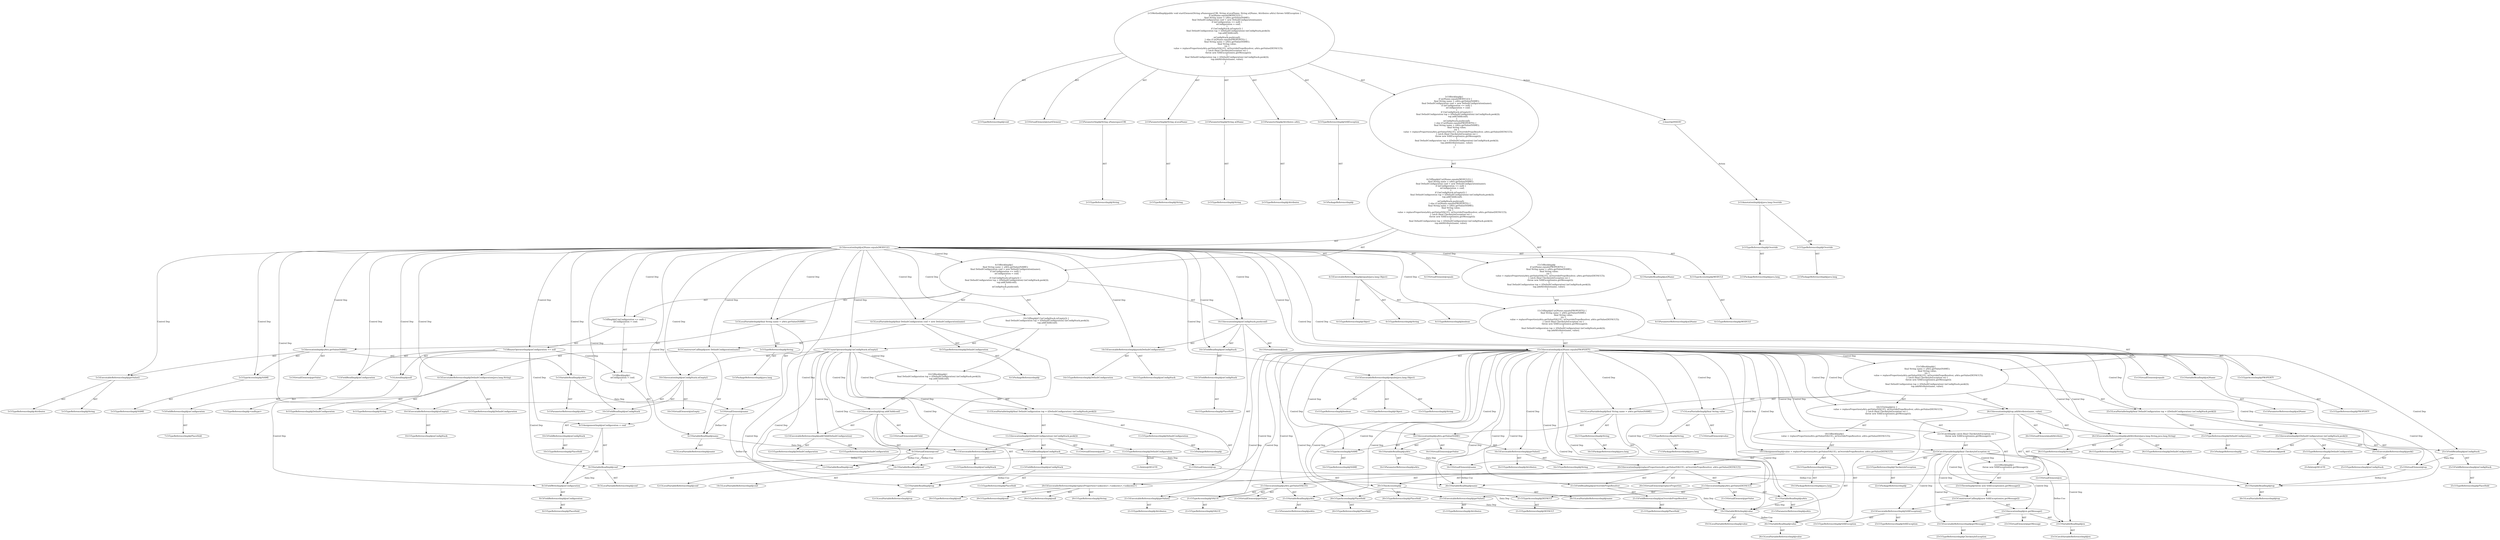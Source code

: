 digraph "startElement#?,String,String,String,Attributes" {
0 [label="2:CtTypeReferenceImpl@void" shape=ellipse]
1 [label="2:CtVirtualElement@startElement" shape=ellipse]
2 [label="2:CtParameterImpl@String aNamespaceURI" shape=ellipse]
3 [label="2:CtTypeReferenceImpl@String" shape=ellipse]
4 [label="2:CtParameterImpl@String aLocalName" shape=ellipse]
5 [label="2:CtTypeReferenceImpl@String" shape=ellipse]
6 [label="2:CtParameterImpl@String aQName" shape=ellipse]
7 [label="2:CtTypeReferenceImpl@String" shape=ellipse]
8 [label="2:CtParameterImpl@Attributes aAtts" shape=ellipse]
9 [label="2:CtTypeReferenceImpl@Attributes" shape=ellipse]
10 [label="3:CtTypeReferenceImpl@SAXException" shape=ellipse]
11 [label="3:CtPackageReferenceImpl@" shape=ellipse]
12 [label="4:CtExecutableReferenceImpl@equals(java.lang.Object)" shape=ellipse]
13 [label="4:CtTypeReferenceImpl@String" shape=ellipse]
14 [label="4:CtTypeReferenceImpl@boolean" shape=ellipse]
15 [label="4:CtTypeReferenceImpl@Object" shape=ellipse]
16 [label="4:CtVirtualElement@equals" shape=ellipse]
17 [label="4:CtVariableReadImpl@aQName" shape=ellipse]
18 [label="4:CtParameterReferenceImpl@aQName" shape=ellipse]
19 [label="4:CtTypeAccessImpl@MODULE" shape=ellipse]
20 [label="4:CtTypeReferenceImpl@MODULE" shape=ellipse]
21 [label="4:CtInvocationImpl@aQName.equals(MODULE)" shape=ellipse]
22 [label="5:CtTypeReferenceImpl@String" shape=ellipse]
23 [label="5:CtPackageReferenceImpl@java.lang" shape=ellipse]
24 [label="5:CtExecutableReferenceImpl@getValue()" shape=ellipse]
25 [label="5:CtTypeReferenceImpl@Attributes" shape=ellipse]
26 [label="5:CtTypeReferenceImpl@String" shape=ellipse]
27 [label="5:CtVirtualElement@getValue" shape=ellipse]
28 [label="5:CtVariableReadImpl@aAtts" shape=ellipse]
29 [label="5:CtParameterReferenceImpl@aAtts" shape=ellipse]
30 [label="5:CtTypeAccessImpl@NAME" shape=ellipse]
31 [label="5:CtTypeReferenceImpl@NAME" shape=ellipse]
32 [label="5:CtInvocationImpl@aAtts.getValue(NAME)" shape=ellipse]
33 [label="5:CtVirtualElement@name" shape=ellipse]
34 [label="5:CtLocalVariableImpl@final String name = aAtts.getValue(NAME)" shape=ellipse]
35 [label="6:CtTypeReferenceImpl@DefaultConfiguration" shape=ellipse]
36 [label="6:CtPackageReferenceImpl@" shape=ellipse]
37 [label="6:CtExecutableReferenceImpl@DefaultConfiguration(java.lang.String)" shape=ellipse]
38 [label="6:CtTypeReferenceImpl@DefaultConfiguration" shape=ellipse]
39 [label="6:CtTypeReferenceImpl@DefaultConfiguration" shape=ellipse]
40 [label="6:CtTypeReferenceImpl@String" shape=ellipse]
41 [label="6:CtVariableReadImpl@name" shape=ellipse]
42 [label="6:CtLocalVariableReferenceImpl@name" shape=ellipse]
43 [label="6:CtConstructorCallImpl@new DefaultConfiguration(name)" shape=ellipse]
44 [label="6:CtVirtualElement@conf" shape=ellipse]
45 [label="6:CtLocalVariableImpl@final DefaultConfiguration conf = new DefaultConfiguration(name)" shape=ellipse]
46 [label="7:CtFieldReferenceImpl@mConfiguration" shape=ellipse]
47 [label="7:CtTypeReferenceImpl@PlaceHold" shape=ellipse]
48 [label="7:CtFieldReadImpl@mConfiguration" shape=ellipse]
49 [label="7:CtLiteralImpl@null" shape=ellipse]
50 [label="7:CtTypeReferenceImpl@<nulltype>" shape=ellipse]
51 [label="7:CtBinaryOperatorImpl@mConfiguration == null" shape=ellipse]
52 [label="8:CtFieldReferenceImpl@mConfiguration" shape=ellipse]
53 [label="8:CtTypeReferenceImpl@PlaceHold" shape=ellipse]
54 [label="8:CtFieldWriteImpl@mConfiguration" shape=ellipse]
55 [label="8:CtVariableReadImpl@conf" shape=ellipse]
56 [label="8:CtLocalVariableReferenceImpl@conf" shape=ellipse]
57 [label="8:CtAssignmentImpl@mConfiguration = conf" shape=ellipse]
58 [label="7:CtBlockImpl@\{
    mConfiguration = conf;
\}" shape=ellipse]
59 [label="7:CtIfImpl@if (mConfiguration == null) \{
    mConfiguration = conf;
\}" shape=ellipse]
60 [label="10:CtExecutableReferenceImpl@isEmpty()" shape=ellipse]
61 [label="10:CtTypeReferenceImpl@mConfigStack" shape=ellipse]
62 [label="10:CtVirtualElement@isEmpty" shape=ellipse]
63 [label="10:CtFieldReferenceImpl@mConfigStack" shape=ellipse]
64 [label="10:CtTypeReferenceImpl@PlaceHold" shape=ellipse]
65 [label="10:CtFieldReadImpl@mConfigStack" shape=ellipse]
66 [label="10:CtInvocationImpl@mConfigStack.isEmpty()" shape=ellipse]
67 [label="10:CtUnaryOperatorImpl@!mConfigStack.isEmpty()" shape=ellipse]
68 [label="11:CtTypeReferenceImpl@DefaultConfiguration" shape=ellipse]
69 [label="11:CtPackageReferenceImpl@" shape=ellipse]
70 [label="11:CtExecutableReferenceImpl@peek()" shape=ellipse]
71 [label="11:CtTypeReferenceImpl@mConfigStack" shape=ellipse]
72 [label="11:CtVirtualElement@peek" shape=ellipse]
73 [label="11:CtFieldReferenceImpl@mConfigStack" shape=ellipse]
74 [label="11:CtTypeReferenceImpl@PlaceHold" shape=ellipse]
75 [label="11:CtFieldReadImpl@mConfigStack" shape=ellipse]
76 [label="11:CtInvocationImpl@((DefaultConfiguration) (mConfigStack.peek()))" shape=ellipse]
77 [label="11:CtTypeReferenceImpl@DefaultConfiguration" shape=ellipse]
78 [label="11:CtVirtualElement@top" shape=ellipse]
79 [label="11:CtLocalVariableImpl@final DefaultConfiguration top = ((DefaultConfiguration) (mConfigStack.peek()))" shape=ellipse]
80 [label="12:CtExecutableReferenceImpl@addChild(DefaultConfiguration)" shape=ellipse]
81 [label="12:CtTypeReferenceImpl@DefaultConfiguration" shape=ellipse]
82 [label="12:CtTypeReferenceImpl@DefaultConfiguration" shape=ellipse]
83 [label="12:CtVirtualElement@addChild" shape=ellipse]
84 [label="12:CtVariableReadImpl@top" shape=ellipse]
85 [label="12:CtLocalVariableReferenceImpl@top" shape=ellipse]
86 [label="12:CtVariableReadImpl@conf" shape=ellipse]
87 [label="12:CtLocalVariableReferenceImpl@conf" shape=ellipse]
88 [label="12:CtInvocationImpl@top.addChild(conf)" shape=ellipse]
89 [label="10:CtBlockImpl@\{
    final DefaultConfiguration top = ((DefaultConfiguration) (mConfigStack.peek()));
    top.addChild(conf);
\}" shape=ellipse]
90 [label="10:CtIfImpl@if (!mConfigStack.isEmpty()) \{
    final DefaultConfiguration top = ((DefaultConfiguration) (mConfigStack.peek()));
    top.addChild(conf);
\}" shape=ellipse]
91 [label="14:CtExecutableReferenceImpl@push(DefaultConfiguration)" shape=ellipse]
92 [label="14:CtTypeReferenceImpl@mConfigStack" shape=ellipse]
93 [label="14:CtTypeReferenceImpl@DefaultConfiguration" shape=ellipse]
94 [label="14:CtVirtualElement@push" shape=ellipse]
95 [label="14:CtFieldReferenceImpl@mConfigStack" shape=ellipse]
96 [label="14:CtTypeReferenceImpl@PlaceHold" shape=ellipse]
97 [label="14:CtFieldReadImpl@mConfigStack" shape=ellipse]
98 [label="14:CtVariableReadImpl@conf" shape=ellipse]
99 [label="14:CtLocalVariableReferenceImpl@conf" shape=ellipse]
100 [label="14:CtInvocationImpl@mConfigStack.push(conf)" shape=ellipse]
101 [label="4:CtBlockImpl@\{
    final String name = aAtts.getValue(NAME);
    final DefaultConfiguration conf = new DefaultConfiguration(name);
    if (mConfiguration == null) \{
        mConfiguration = conf;
    \}
    if (!mConfigStack.isEmpty()) \{
        final DefaultConfiguration top = ((DefaultConfiguration) (mConfigStack.peek()));
        top.addChild(conf);
    \}
    mConfigStack.push(conf);
\}" shape=ellipse]
102 [label="15:CtExecutableReferenceImpl@equals(java.lang.Object)" shape=ellipse]
103 [label="15:CtTypeReferenceImpl@String" shape=ellipse]
104 [label="15:CtTypeReferenceImpl@boolean" shape=ellipse]
105 [label="15:CtTypeReferenceImpl@Object" shape=ellipse]
106 [label="15:CtVirtualElement@equals" shape=ellipse]
107 [label="15:CtVariableReadImpl@aQName" shape=ellipse]
108 [label="15:CtParameterReferenceImpl@aQName" shape=ellipse]
109 [label="15:CtTypeAccessImpl@PROPERTY" shape=ellipse]
110 [label="15:CtTypeReferenceImpl@PROPERTY" shape=ellipse]
111 [label="15:CtInvocationImpl@aQName.equals(PROPERTY)" shape=ellipse]
112 [label="16:CtTypeReferenceImpl@String" shape=ellipse]
113 [label="16:CtPackageReferenceImpl@java.lang" shape=ellipse]
114 [label="16:CtExecutableReferenceImpl@getValue()" shape=ellipse]
115 [label="16:CtTypeReferenceImpl@Attributes" shape=ellipse]
116 [label="16:CtTypeReferenceImpl@String" shape=ellipse]
117 [label="16:CtVirtualElement@getValue" shape=ellipse]
118 [label="16:CtVariableReadImpl@aAtts" shape=ellipse]
119 [label="16:CtParameterReferenceImpl@aAtts" shape=ellipse]
120 [label="16:CtTypeAccessImpl@NAME" shape=ellipse]
121 [label="16:CtTypeReferenceImpl@NAME" shape=ellipse]
122 [label="16:CtInvocationImpl@aAtts.getValue(NAME)" shape=ellipse]
123 [label="16:CtVirtualElement@name" shape=ellipse]
124 [label="16:CtLocalVariableImpl@final String name = aAtts.getValue(NAME)" shape=ellipse]
125 [label="17:CtTypeReferenceImpl@String" shape=ellipse]
126 [label="17:CtPackageReferenceImpl@java.lang" shape=ellipse]
127 [label="17:CtVirtualElement@value" shape=ellipse]
128 [label="17:CtLocalVariableImpl@final String value" shape=ellipse]
129 [label="19:CtVariableWriteImpl@value" shape=ellipse]
130 [label="19:CtLocalVariableReferenceImpl@value" shape=ellipse]
131 [label="20:CtExecutableReferenceImpl@replaceProperties(<unknown>,<unknown>,<unknown>)" shape=ellipse]
132 [label="20:CtTypeReferenceImpl@String" shape=ellipse]
133 [label="20:CtTypeReferenceImpl@null" shape=ellipse]
134 [label="20:CtTypeReferenceImpl@null" shape=ellipse]
135 [label="20:CtTypeReferenceImpl@null" shape=ellipse]
136 [label="20:CtVirtualElement@replaceProperties" shape=ellipse]
137 [label="20:CtTypeAccessImpl@PlaceHold" shape=ellipse]
138 [label="20:CtTypeReferenceImpl@PlaceHold" shape=ellipse]
139 [label="20:CtThisAccessImpl@" shape=ellipse]
140 [label="20:CtTypeReferenceImpl@PlaceHold" shape=ellipse]
141 [label="21:CtExecutableReferenceImpl@getValue()" shape=ellipse]
142 [label="21:CtTypeReferenceImpl@Attributes" shape=ellipse]
143 [label="21:CtVirtualElement@getValue" shape=ellipse]
144 [label="21:CtVariableReadImpl@aAtts" shape=ellipse]
145 [label="21:CtParameterReferenceImpl@aAtts" shape=ellipse]
146 [label="21:CtTypeAccessImpl@VALUE" shape=ellipse]
147 [label="21:CtTypeReferenceImpl@VALUE" shape=ellipse]
148 [label="21:CtInvocationImpl@aAtts.getValue(VALUE)" shape=ellipse]
149 [label="21:CtFieldReferenceImpl@mOverridePropsResolver" shape=ellipse]
150 [label="21:CtTypeReferenceImpl@PlaceHold" shape=ellipse]
151 [label="21:CtFieldReadImpl@mOverridePropsResolver" shape=ellipse]
152 [label="21:CtExecutableReferenceImpl@getValue()" shape=ellipse]
153 [label="21:CtTypeReferenceImpl@Attributes" shape=ellipse]
154 [label="21:CtVirtualElement@getValue" shape=ellipse]
155 [label="21:CtVariableReadImpl@aAtts" shape=ellipse]
156 [label="21:CtParameterReferenceImpl@aAtts" shape=ellipse]
157 [label="21:CtTypeAccessImpl@DEFAULT" shape=ellipse]
158 [label="21:CtTypeReferenceImpl@DEFAULT" shape=ellipse]
159 [label="21:CtInvocationImpl@aAtts.getValue(DEFAULT)" shape=ellipse]
160 [label="20:CtInvocationImpl@replaceProperties(aAtts.getValue(VALUE), mOverridePropsResolver, aAtts.getValue(DEFAULT))" shape=ellipse]
161 [label="19:CtTypeReferenceImpl@String" shape=ellipse]
162 [label="19:CtPackageReferenceImpl@java.lang" shape=ellipse]
163 [label="19:CtAssignmentImpl@value = replaceProperties(aAtts.getValue(VALUE), mOverridePropsResolver, aAtts.getValue(DEFAULT))" shape=ellipse]
164 [label="18:CtBlockImpl@\{
    value = replaceProperties(aAtts.getValue(VALUE), mOverridePropsResolver, aAtts.getValue(DEFAULT));
\}" shape=ellipse]
165 [label="22:CtVirtualElement@ex" shape=ellipse]
166 [label="22:CtTypeReferenceImpl@CheckstyleException" shape=ellipse]
167 [label="22:CtPackageReferenceImpl@" shape=ellipse]
168 [label="22:CtCatchVariableImpl@final CheckstyleException ex" shape=ellipse]
169 [label="23:CtExecutableReferenceImpl@SAXException()" shape=ellipse]
170 [label="23:CtTypeReferenceImpl@SAXException" shape=ellipse]
171 [label="23:CtTypeReferenceImpl@SAXException" shape=ellipse]
172 [label="23:CtExecutableReferenceImpl@getMessage()" shape=ellipse]
173 [label="23:CtTypeReferenceImpl@CheckstyleException" shape=ellipse]
174 [label="23:CtVirtualElement@getMessage" shape=ellipse]
175 [label="23:CtVariableReadImpl@ex" shape=ellipse]
176 [label="23:CtCatchVariableReferenceImpl@ex" shape=ellipse]
177 [label="23:CtInvocationImpl@ex.getMessage()" shape=ellipse]
178 [label="23:CtConstructorCallImpl@new SAXException(ex.getMessage())" shape=ellipse]
179 [label="23:CtThrowImpl@throw new SAXException(ex.getMessage())" shape=ellipse]
180 [label="22:CtBlockImpl@\{
    throw new SAXException(ex.getMessage());
\}" shape=ellipse]
181 [label="22:CtCatchImpl@ catch (final CheckstyleException ex) \{
    throw new SAXException(ex.getMessage());
\}" shape=ellipse]
182 [label="18:CtTryImpl@try \{
    value = replaceProperties(aAtts.getValue(VALUE), mOverridePropsResolver, aAtts.getValue(DEFAULT));
\} catch (final CheckstyleException ex) \{
    throw new SAXException(ex.getMessage());
\}" shape=ellipse]
183 [label="25:CtTypeReferenceImpl@DefaultConfiguration" shape=ellipse]
184 [label="25:CtPackageReferenceImpl@" shape=ellipse]
185 [label="25:CtExecutableReferenceImpl@peek()" shape=ellipse]
186 [label="25:CtTypeReferenceImpl@mConfigStack" shape=ellipse]
187 [label="25:CtVirtualElement@peek" shape=ellipse]
188 [label="25:CtFieldReferenceImpl@mConfigStack" shape=ellipse]
189 [label="25:CtTypeReferenceImpl@PlaceHold" shape=ellipse]
190 [label="25:CtFieldReadImpl@mConfigStack" shape=ellipse]
191 [label="25:CtInvocationImpl@((DefaultConfiguration) (mConfigStack.peek()))" shape=ellipse]
192 [label="25:CtTypeReferenceImpl@DefaultConfiguration" shape=ellipse]
193 [label="25:CtVirtualElement@top" shape=ellipse]
194 [label="25:CtLocalVariableImpl@final DefaultConfiguration top = ((DefaultConfiguration) (mConfigStack.peek()))" shape=ellipse]
195 [label="26:CtExecutableReferenceImpl@addAttribute(java.lang.String,java.lang.String)" shape=ellipse]
196 [label="26:CtTypeReferenceImpl@DefaultConfiguration" shape=ellipse]
197 [label="26:CtTypeReferenceImpl@String" shape=ellipse]
198 [label="26:CtTypeReferenceImpl@String" shape=ellipse]
199 [label="26:CtVirtualElement@addAttribute" shape=ellipse]
200 [label="26:CtVariableReadImpl@top" shape=ellipse]
201 [label="26:CtLocalVariableReferenceImpl@top" shape=ellipse]
202 [label="26:CtVariableReadImpl@name" shape=ellipse]
203 [label="26:CtLocalVariableReferenceImpl@name" shape=ellipse]
204 [label="26:CtVariableReadImpl@value" shape=ellipse]
205 [label="26:CtLocalVariableReferenceImpl@value" shape=ellipse]
206 [label="26:CtInvocationImpl@top.addAttribute(name, value)" shape=ellipse]
207 [label="15:CtBlockImpl@\{
    final String name = aAtts.getValue(NAME);
    final String value;
    try \{
        value = replaceProperties(aAtts.getValue(VALUE), mOverridePropsResolver, aAtts.getValue(DEFAULT));
    \} catch (final CheckstyleException ex) \{
        throw new SAXException(ex.getMessage());
    \}
    final DefaultConfiguration top = ((DefaultConfiguration) (mConfigStack.peek()));
    top.addAttribute(name, value);
\}" shape=ellipse]
208 [label="15:CtIfImpl@if (aQName.equals(PROPERTY)) \{
    final String name = aAtts.getValue(NAME);
    final String value;
    try \{
        value = replaceProperties(aAtts.getValue(VALUE), mOverridePropsResolver, aAtts.getValue(DEFAULT));
    \} catch (final CheckstyleException ex) \{
        throw new SAXException(ex.getMessage());
    \}
    final DefaultConfiguration top = ((DefaultConfiguration) (mConfigStack.peek()));
    top.addAttribute(name, value);
\}" shape=ellipse]
209 [label="15:CtBlockImpl@
    if (aQName.equals(PROPERTY)) \{
        final String name = aAtts.getValue(NAME);
        final String value;
        try \{
            value = replaceProperties(aAtts.getValue(VALUE), mOverridePropsResolver, aAtts.getValue(DEFAULT));
        \} catch (final CheckstyleException ex) \{
            throw new SAXException(ex.getMessage());
        \}
        final DefaultConfiguration top = ((DefaultConfiguration) (mConfigStack.peek()));
        top.addAttribute(name, value);
    \}
" shape=ellipse]
210 [label="4:CtIfImpl@if (aQName.equals(MODULE)) \{
    final String name = aAtts.getValue(NAME);
    final DefaultConfiguration conf = new DefaultConfiguration(name);
    if (mConfiguration == null) \{
        mConfiguration = conf;
    \}
    if (!mConfigStack.isEmpty()) \{
        final DefaultConfiguration top = ((DefaultConfiguration) (mConfigStack.peek()));
        top.addChild(conf);
    \}
    mConfigStack.push(conf);
\} else if (aQName.equals(PROPERTY)) \{
    final String name = aAtts.getValue(NAME);
    final String value;
    try \{
        value = replaceProperties(aAtts.getValue(VALUE), mOverridePropsResolver, aAtts.getValue(DEFAULT));
    \} catch (final CheckstyleException ex) \{
        throw new SAXException(ex.getMessage());
    \}
    final DefaultConfiguration top = ((DefaultConfiguration) (mConfigStack.peek()));
    top.addAttribute(name, value);
\}" shape=ellipse]
211 [label="3:CtBlockImpl@\{
    if (aQName.equals(MODULE)) \{
        final String name = aAtts.getValue(NAME);
        final DefaultConfiguration conf = new DefaultConfiguration(name);
        if (mConfiguration == null) \{
            mConfiguration = conf;
        \}
        if (!mConfigStack.isEmpty()) \{
            final DefaultConfiguration top = ((DefaultConfiguration) (mConfigStack.peek()));
            top.addChild(conf);
        \}
        mConfigStack.push(conf);
    \} else if (aQName.equals(PROPERTY)) \{
        final String name = aAtts.getValue(NAME);
        final String value;
        try \{
            value = replaceProperties(aAtts.getValue(VALUE), mOverridePropsResolver, aAtts.getValue(DEFAULT));
        \} catch (final CheckstyleException ex) \{
            throw new SAXException(ex.getMessage());
        \}
        final DefaultConfiguration top = ((DefaultConfiguration) (mConfigStack.peek()));
        top.addAttribute(name, value);
    \}
\}" shape=ellipse]
212 [label="2:CtMethodImpl@public void startElement(String aNamespaceURI, String aLocalName, String aQName, Attributes aAtts) throws SAXException \{
    if (aQName.equals(MODULE)) \{
        final String name = aAtts.getValue(NAME);
        final DefaultConfiguration conf = new DefaultConfiguration(name);
        if (mConfiguration == null) \{
            mConfiguration = conf;
        \}
        if (!mConfigStack.isEmpty()) \{
            final DefaultConfiguration top = ((DefaultConfiguration) (mConfigStack.peek()));
            top.addChild(conf);
        \}
        mConfigStack.push(conf);
    \} else if (aQName.equals(PROPERTY)) \{
        final String name = aAtts.getValue(NAME);
        final String value;
        try \{
            value = replaceProperties(aAtts.getValue(VALUE), mOverridePropsResolver, aAtts.getValue(DEFAULT));
        \} catch (final CheckstyleException ex) \{
            throw new SAXException(ex.getMessage());
        \}
        final DefaultConfiguration top = ((DefaultConfiguration) (mConfigStack.peek()));
        top.addAttribute(name, value);
    \}
\}" shape=ellipse]
213 [label="11:Delete@DELETE" shape=ellipse]
214 [label="25:Delete@DELETE" shape=ellipse]
215 [label="2:Insert@INSERT" shape=ellipse]
216 [label="2:CtPackageReferenceImpl@java.lang" shape=ellipse]
217 [label="2:CtTypeReferenceImpl@Override" shape=ellipse]
218 [label="2:CtPackageReferenceImpl@java.lang" shape=ellipse]
219 [label="2:CtTypeReferenceImpl@Override" shape=ellipse]
220 [label="2:CtAnnotationImpl@@java.lang.Override" shape=ellipse]
2 -> 3 [label="AST"];
4 -> 5 [label="AST"];
6 -> 7 [label="AST"];
8 -> 9 [label="AST"];
10 -> 11 [label="AST"];
12 -> 13 [label="AST"];
12 -> 14 [label="AST"];
12 -> 15 [label="AST"];
17 -> 18 [label="AST"];
19 -> 20 [label="AST"];
21 -> 16 [label="AST"];
21 -> 17 [label="AST"];
21 -> 12 [label="AST"];
21 -> 19 [label="AST"];
21 -> 101 [label="Control Dep"];
21 -> 34 [label="Control Dep"];
21 -> 32 [label="Control Dep"];
21 -> 24 [label="Control Dep"];
21 -> 28 [label="Control Dep"];
21 -> 30 [label="Control Dep"];
21 -> 45 [label="Control Dep"];
21 -> 43 [label="Control Dep"];
21 -> 37 [label="Control Dep"];
21 -> 41 [label="Control Dep"];
21 -> 59 [label="Control Dep"];
21 -> 51 [label="Control Dep"];
21 -> 48 [label="Control Dep"];
21 -> 49 [label="Control Dep"];
21 -> 90 [label="Control Dep"];
21 -> 67 [label="Control Dep"];
21 -> 66 [label="Control Dep"];
21 -> 60 [label="Control Dep"];
21 -> 65 [label="Control Dep"];
21 -> 100 [label="Control Dep"];
21 -> 91 [label="Control Dep"];
21 -> 97 [label="Control Dep"];
21 -> 98 [label="Control Dep"];
21 -> 209 [label="Control Dep"];
21 -> 208 [label="Control Dep"];
21 -> 111 [label="Control Dep"];
21 -> 102 [label="Control Dep"];
21 -> 107 [label="Control Dep"];
21 -> 109 [label="Control Dep"];
22 -> 23 [label="AST"];
24 -> 25 [label="AST"];
24 -> 26 [label="AST"];
28 -> 29 [label="AST"];
28 -> 33 [label="Data Dep"];
30 -> 31 [label="AST"];
32 -> 27 [label="AST"];
32 -> 28 [label="AST"];
32 -> 24 [label="AST"];
32 -> 30 [label="AST"];
33 -> 41 [label="Define-Use"];
33 -> 202 [label="Define-Use"];
34 -> 33 [label="AST"];
34 -> 22 [label="AST"];
34 -> 32 [label="AST"];
35 -> 36 [label="AST"];
37 -> 38 [label="AST"];
37 -> 39 [label="AST"];
37 -> 40 [label="AST"];
41 -> 42 [label="AST"];
41 -> 44 [label="Data Dep"];
43 -> 37 [label="AST"];
43 -> 41 [label="AST"];
44 -> 55 [label="Define-Use"];
44 -> 86 [label="Define-Use"];
44 -> 98 [label="Define-Use"];
45 -> 44 [label="AST"];
45 -> 35 [label="AST"];
45 -> 43 [label="AST"];
46 -> 47 [label="AST"];
48 -> 46 [label="AST"];
49 -> 50 [label="AST"];
51 -> 48 [label="AST"];
51 -> 49 [label="AST"];
51 -> 58 [label="Control Dep"];
51 -> 57 [label="Control Dep"];
51 -> 54 [label="Control Dep"];
51 -> 55 [label="Control Dep"];
52 -> 53 [label="AST"];
54 -> 52 [label="AST"];
55 -> 56 [label="AST"];
55 -> 54 [label="Data Dep"];
57 -> 54 [label="AST"];
57 -> 55 [label="AST"];
58 -> 57 [label="AST"];
59 -> 51 [label="AST"];
59 -> 58 [label="AST"];
60 -> 61 [label="AST"];
63 -> 64 [label="AST"];
65 -> 63 [label="AST"];
66 -> 62 [label="AST"];
66 -> 65 [label="AST"];
66 -> 60 [label="AST"];
67 -> 66 [label="AST"];
67 -> 89 [label="Control Dep"];
67 -> 79 [label="Control Dep"];
67 -> 76 [label="Control Dep"];
67 -> 70 [label="Control Dep"];
67 -> 75 [label="Control Dep"];
67 -> 88 [label="Control Dep"];
67 -> 80 [label="Control Dep"];
67 -> 84 [label="Control Dep"];
67 -> 86 [label="Control Dep"];
68 -> 69 [label="AST"];
70 -> 71 [label="AST"];
73 -> 74 [label="AST"];
75 -> 73 [label="AST"];
75 -> 78 [label="Data Dep"];
76 -> 72 [label="AST"];
76 -> 77 [label="AST"];
76 -> 75 [label="AST"];
76 -> 70 [label="AST"];
77 -> 213 [label="Action"];
78 -> 84 [label="Define-Use"];
78 -> 200 [label="Define-Use"];
79 -> 78 [label="AST"];
79 -> 68 [label="AST"];
79 -> 76 [label="AST"];
80 -> 81 [label="AST"];
80 -> 82 [label="AST"];
84 -> 85 [label="AST"];
86 -> 87 [label="AST"];
88 -> 83 [label="AST"];
88 -> 84 [label="AST"];
88 -> 80 [label="AST"];
88 -> 86 [label="AST"];
89 -> 79 [label="AST"];
89 -> 88 [label="AST"];
90 -> 67 [label="AST"];
90 -> 89 [label="AST"];
91 -> 92 [label="AST"];
91 -> 93 [label="AST"];
95 -> 96 [label="AST"];
97 -> 95 [label="AST"];
98 -> 99 [label="AST"];
100 -> 94 [label="AST"];
100 -> 97 [label="AST"];
100 -> 91 [label="AST"];
100 -> 98 [label="AST"];
101 -> 34 [label="AST"];
101 -> 45 [label="AST"];
101 -> 59 [label="AST"];
101 -> 90 [label="AST"];
101 -> 100 [label="AST"];
102 -> 103 [label="AST"];
102 -> 104 [label="AST"];
102 -> 105 [label="AST"];
107 -> 108 [label="AST"];
109 -> 110 [label="AST"];
111 -> 106 [label="AST"];
111 -> 107 [label="AST"];
111 -> 102 [label="AST"];
111 -> 109 [label="AST"];
111 -> 207 [label="Control Dep"];
111 -> 124 [label="Control Dep"];
111 -> 122 [label="Control Dep"];
111 -> 114 [label="Control Dep"];
111 -> 118 [label="Control Dep"];
111 -> 120 [label="Control Dep"];
111 -> 128 [label="Control Dep"];
111 -> 182 [label="Control Dep"];
111 -> 164 [label="Control Dep"];
111 -> 163 [label="Control Dep"];
111 -> 129 [label="Control Dep"];
111 -> 160 [label="Control Dep"];
111 -> 131 [label="Control Dep"];
111 -> 139 [label="Control Dep"];
111 -> 137 [label="Control Dep"];
111 -> 148 [label="Control Dep"];
111 -> 141 [label="Control Dep"];
111 -> 144 [label="Control Dep"];
111 -> 146 [label="Control Dep"];
111 -> 151 [label="Control Dep"];
111 -> 159 [label="Control Dep"];
111 -> 152 [label="Control Dep"];
111 -> 155 [label="Control Dep"];
111 -> 157 [label="Control Dep"];
111 -> 181 [label="Control Dep"];
111 -> 168 [label="Control Dep"];
111 -> 194 [label="Control Dep"];
111 -> 191 [label="Control Dep"];
111 -> 185 [label="Control Dep"];
111 -> 190 [label="Control Dep"];
111 -> 206 [label="Control Dep"];
111 -> 195 [label="Control Dep"];
111 -> 200 [label="Control Dep"];
111 -> 202 [label="Control Dep"];
111 -> 204 [label="Control Dep"];
112 -> 113 [label="AST"];
114 -> 115 [label="AST"];
114 -> 116 [label="AST"];
118 -> 119 [label="AST"];
118 -> 123 [label="Data Dep"];
120 -> 121 [label="AST"];
122 -> 117 [label="AST"];
122 -> 118 [label="AST"];
122 -> 114 [label="AST"];
122 -> 120 [label="AST"];
123 -> 202 [label="Define-Use"];
124 -> 123 [label="AST"];
124 -> 112 [label="AST"];
124 -> 122 [label="AST"];
125 -> 126 [label="AST"];
128 -> 127 [label="AST"];
128 -> 125 [label="AST"];
129 -> 130 [label="AST"];
129 -> 204 [label="Define-Use"];
131 -> 132 [label="AST"];
131 -> 133 [label="AST"];
131 -> 134 [label="AST"];
131 -> 135 [label="AST"];
137 -> 138 [label="AST"];
139 -> 140 [label="AST"];
139 -> 137 [label="AST"];
139 -> 129 [label="Data Dep"];
141 -> 142 [label="AST"];
144 -> 145 [label="AST"];
144 -> 129 [label="Data Dep"];
146 -> 147 [label="AST"];
148 -> 143 [label="AST"];
148 -> 144 [label="AST"];
148 -> 141 [label="AST"];
148 -> 146 [label="AST"];
149 -> 150 [label="AST"];
151 -> 149 [label="AST"];
151 -> 129 [label="Data Dep"];
152 -> 153 [label="AST"];
155 -> 156 [label="AST"];
155 -> 129 [label="Data Dep"];
157 -> 158 [label="AST"];
159 -> 154 [label="AST"];
159 -> 155 [label="AST"];
159 -> 152 [label="AST"];
159 -> 157 [label="AST"];
160 -> 136 [label="AST"];
160 -> 139 [label="AST"];
160 -> 131 [label="AST"];
160 -> 148 [label="AST"];
160 -> 151 [label="AST"];
160 -> 159 [label="AST"];
161 -> 162 [label="AST"];
163 -> 161 [label="AST"];
163 -> 129 [label="AST"];
163 -> 160 [label="AST"];
164 -> 163 [label="AST"];
165 -> 175 [label="Define-Use"];
166 -> 167 [label="AST"];
168 -> 165 [label="AST"];
168 -> 166 [label="AST"];
168 -> 180 [label="Control Dep"];
168 -> 179 [label="Control Dep"];
168 -> 178 [label="Control Dep"];
168 -> 169 [label="Control Dep"];
168 -> 177 [label="Control Dep"];
168 -> 172 [label="Control Dep"];
168 -> 175 [label="Control Dep"];
169 -> 170 [label="AST"];
169 -> 171 [label="AST"];
172 -> 173 [label="AST"];
175 -> 176 [label="AST"];
177 -> 174 [label="AST"];
177 -> 175 [label="AST"];
177 -> 172 [label="AST"];
178 -> 169 [label="AST"];
178 -> 177 [label="AST"];
179 -> 178 [label="AST"];
180 -> 179 [label="AST"];
181 -> 168 [label="AST"];
181 -> 180 [label="AST"];
182 -> 164 [label="AST"];
182 -> 181 [label="AST"];
183 -> 184 [label="AST"];
185 -> 186 [label="AST"];
188 -> 189 [label="AST"];
190 -> 188 [label="AST"];
190 -> 193 [label="Data Dep"];
191 -> 187 [label="AST"];
191 -> 192 [label="AST"];
191 -> 190 [label="AST"];
191 -> 185 [label="AST"];
192 -> 214 [label="Action"];
193 -> 200 [label="Define-Use"];
194 -> 193 [label="AST"];
194 -> 183 [label="AST"];
194 -> 191 [label="AST"];
195 -> 196 [label="AST"];
195 -> 197 [label="AST"];
195 -> 198 [label="AST"];
200 -> 201 [label="AST"];
202 -> 203 [label="AST"];
204 -> 205 [label="AST"];
206 -> 199 [label="AST"];
206 -> 200 [label="AST"];
206 -> 195 [label="AST"];
206 -> 202 [label="AST"];
206 -> 204 [label="AST"];
207 -> 124 [label="AST"];
207 -> 128 [label="AST"];
207 -> 182 [label="AST"];
207 -> 194 [label="AST"];
207 -> 206 [label="AST"];
208 -> 111 [label="AST"];
208 -> 207 [label="AST"];
209 -> 208 [label="AST"];
210 -> 21 [label="AST"];
210 -> 101 [label="AST"];
210 -> 209 [label="AST"];
211 -> 210 [label="AST"];
212 -> 1 [label="AST"];
212 -> 0 [label="AST"];
212 -> 2 [label="AST"];
212 -> 4 [label="AST"];
212 -> 6 [label="AST"];
212 -> 8 [label="AST"];
212 -> 10 [label="AST"];
212 -> 211 [label="AST"];
212 -> 215 [label="Action"];
215 -> 220 [label="Action"];
217 -> 216 [label="AST"];
219 -> 218 [label="AST"];
220 -> 217 [label="AST"];
220 -> 219 [label="AST"];
}